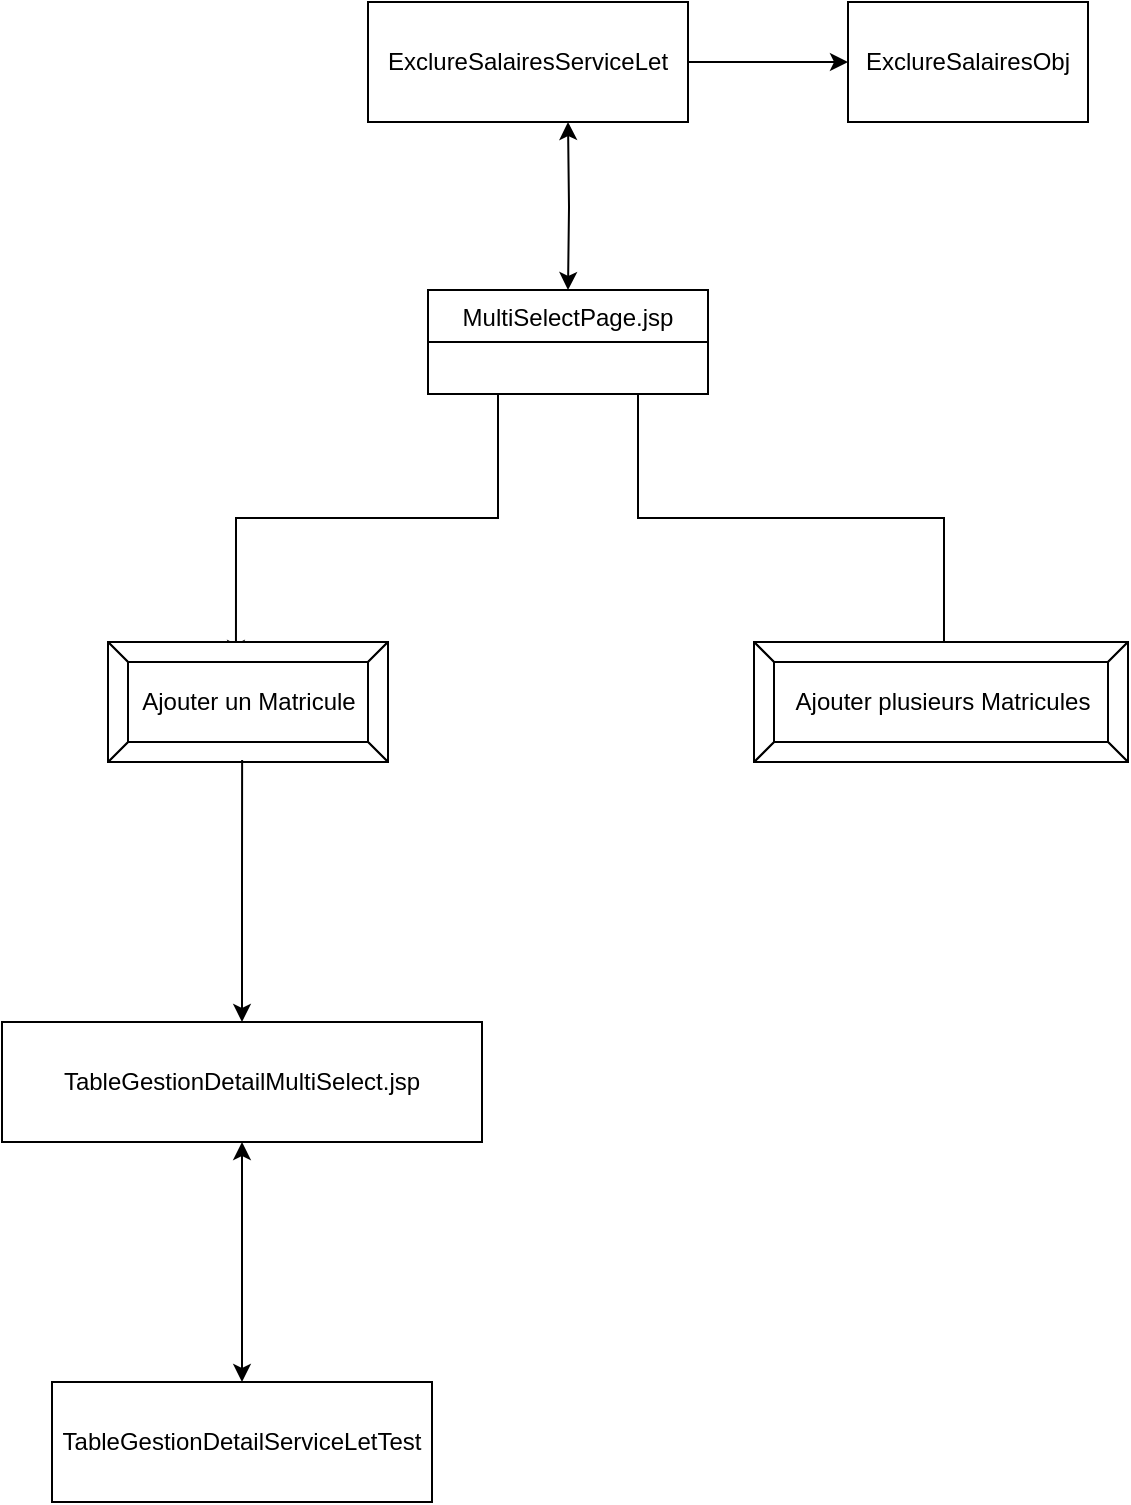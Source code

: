 <mxfile version="10.4.5" type="github"><diagram id="ivECboAUsa-Ua_c4_l4_" name="Page-1"><mxGraphModel dx="1394" dy="764" grid="1" gridSize="10" guides="1" tooltips="1" connect="1" arrows="1" fold="1" page="1" pageScale="1" pageWidth="827" pageHeight="1169" math="0" shadow="0"><root><mxCell id="0"/><mxCell id="1" parent="0"/><mxCell id="1iWctBi_JYiTiGH--uDA-1" style="edgeStyle=orthogonalEdgeStyle;rounded=0;orthogonalLoop=1;jettySize=auto;html=1;exitX=0.25;exitY=1;exitDx=0;exitDy=0;entryX=0.457;entryY=0.133;entryDx=0;entryDy=0;entryPerimeter=0;" edge="1" parent="1" source="1iWctBi_JYiTiGH--uDA-3" target="1iWctBi_JYiTiGH--uDA-4"><mxGeometry relative="1" as="geometry"/></mxCell><mxCell id="1iWctBi_JYiTiGH--uDA-2" style="edgeStyle=orthogonalEdgeStyle;rounded=0;orthogonalLoop=1;jettySize=auto;html=1;exitX=0.75;exitY=1;exitDx=0;exitDy=0;entryX=0.508;entryY=0.183;entryDx=0;entryDy=0;entryPerimeter=0;" edge="1" parent="1" source="1iWctBi_JYiTiGH--uDA-3" target="1iWctBi_JYiTiGH--uDA-5"><mxGeometry relative="1" as="geometry"/></mxCell><mxCell id="1iWctBi_JYiTiGH--uDA-3" value="MultiSelectPage.jsp" style="swimlane;fontStyle=0;childLayout=stackLayout;horizontal=1;startSize=26;fillColor=none;horizontalStack=0;resizeParent=1;resizeParentMax=0;resizeLast=0;collapsible=1;marginBottom=0;" vertex="1" parent="1"><mxGeometry x="253" y="184" width="140" height="52" as="geometry"/></mxCell><mxCell id="1iWctBi_JYiTiGH--uDA-4" value="Ajouter un Matricule" style="labelPosition=center;verticalLabelPosition=middle;align=center;html=1;shape=mxgraph.basic.button;dx=10;" vertex="1" parent="1"><mxGeometry x="93" y="360" width="140" height="60" as="geometry"/></mxCell><mxCell id="1iWctBi_JYiTiGH--uDA-5" value="Ajouter plusieurs Matricules" style="labelPosition=center;verticalLabelPosition=middle;align=center;html=1;shape=mxgraph.basic.button;dx=10;" vertex="1" parent="1"><mxGeometry x="416" y="360" width="187" height="60" as="geometry"/></mxCell><mxCell id="1iWctBi_JYiTiGH--uDA-6" style="edgeStyle=orthogonalEdgeStyle;rounded=0;orthogonalLoop=1;jettySize=auto;html=1;exitX=0.5;exitY=0;exitDx=0;exitDy=0;entryX=0.479;entryY=0.983;entryDx=0;entryDy=0;entryPerimeter=0;endArrow=none;endFill=0;startArrow=classic;startFill=1;" edge="1" parent="1" source="1iWctBi_JYiTiGH--uDA-8" target="1iWctBi_JYiTiGH--uDA-4"><mxGeometry relative="1" as="geometry"/></mxCell><mxCell id="1iWctBi_JYiTiGH--uDA-7" style="edgeStyle=orthogonalEdgeStyle;rounded=0;orthogonalLoop=1;jettySize=auto;html=1;exitX=0.5;exitY=1;exitDx=0;exitDy=0;entryX=0.5;entryY=0;entryDx=0;entryDy=0;startArrow=classic;startFill=1;endArrow=classic;endFill=1;" edge="1" parent="1" source="1iWctBi_JYiTiGH--uDA-8" target="1iWctBi_JYiTiGH--uDA-9"><mxGeometry relative="1" as="geometry"/></mxCell><mxCell id="1iWctBi_JYiTiGH--uDA-8" value="TableGestionDetailMultiSelect.jsp&lt;br&gt;" style="rounded=0;whiteSpace=wrap;html=1;" vertex="1" parent="1"><mxGeometry x="40" y="550" width="240" height="60" as="geometry"/></mxCell><mxCell id="1iWctBi_JYiTiGH--uDA-9" value="TableGestionDetailServiceLetTest" style="rounded=0;whiteSpace=wrap;html=1;" vertex="1" parent="1"><mxGeometry x="65" y="730" width="190" height="60" as="geometry"/></mxCell><mxCell id="1iWctBi_JYiTiGH--uDA-10" style="edgeStyle=orthogonalEdgeStyle;rounded=0;orthogonalLoop=1;jettySize=auto;html=1;exitX=0.5;exitY=1;exitDx=0;exitDy=0;startArrow=classic;startFill=1;endArrow=classic;endFill=1;" edge="1" parent="1" target="1iWctBi_JYiTiGH--uDA-3"><mxGeometry relative="1" as="geometry"><mxPoint x="323" y="100" as="sourcePoint"/></mxGeometry></mxCell><mxCell id="1iWctBi_JYiTiGH--uDA-11" style="edgeStyle=orthogonalEdgeStyle;rounded=0;orthogonalLoop=1;jettySize=auto;html=1;exitX=1;exitY=0.5;exitDx=0;exitDy=0;entryX=0;entryY=0.5;entryDx=0;entryDy=0;startArrow=none;startFill=0;endArrow=classic;endFill=1;" edge="1" parent="1" source="1iWctBi_JYiTiGH--uDA-12" target="1iWctBi_JYiTiGH--uDA-13"><mxGeometry relative="1" as="geometry"/></mxCell><mxCell id="1iWctBi_JYiTiGH--uDA-12" value="ExclureSalairesServiceLet" style="rounded=0;whiteSpace=wrap;html=1;" vertex="1" parent="1"><mxGeometry x="223" y="40" width="160" height="60" as="geometry"/></mxCell><mxCell id="1iWctBi_JYiTiGH--uDA-13" value="ExclureSalairesObj" style="rounded=0;whiteSpace=wrap;html=1;" vertex="1" parent="1"><mxGeometry x="463" y="40" width="120" height="60" as="geometry"/></mxCell></root></mxGraphModel></diagram></mxfile>